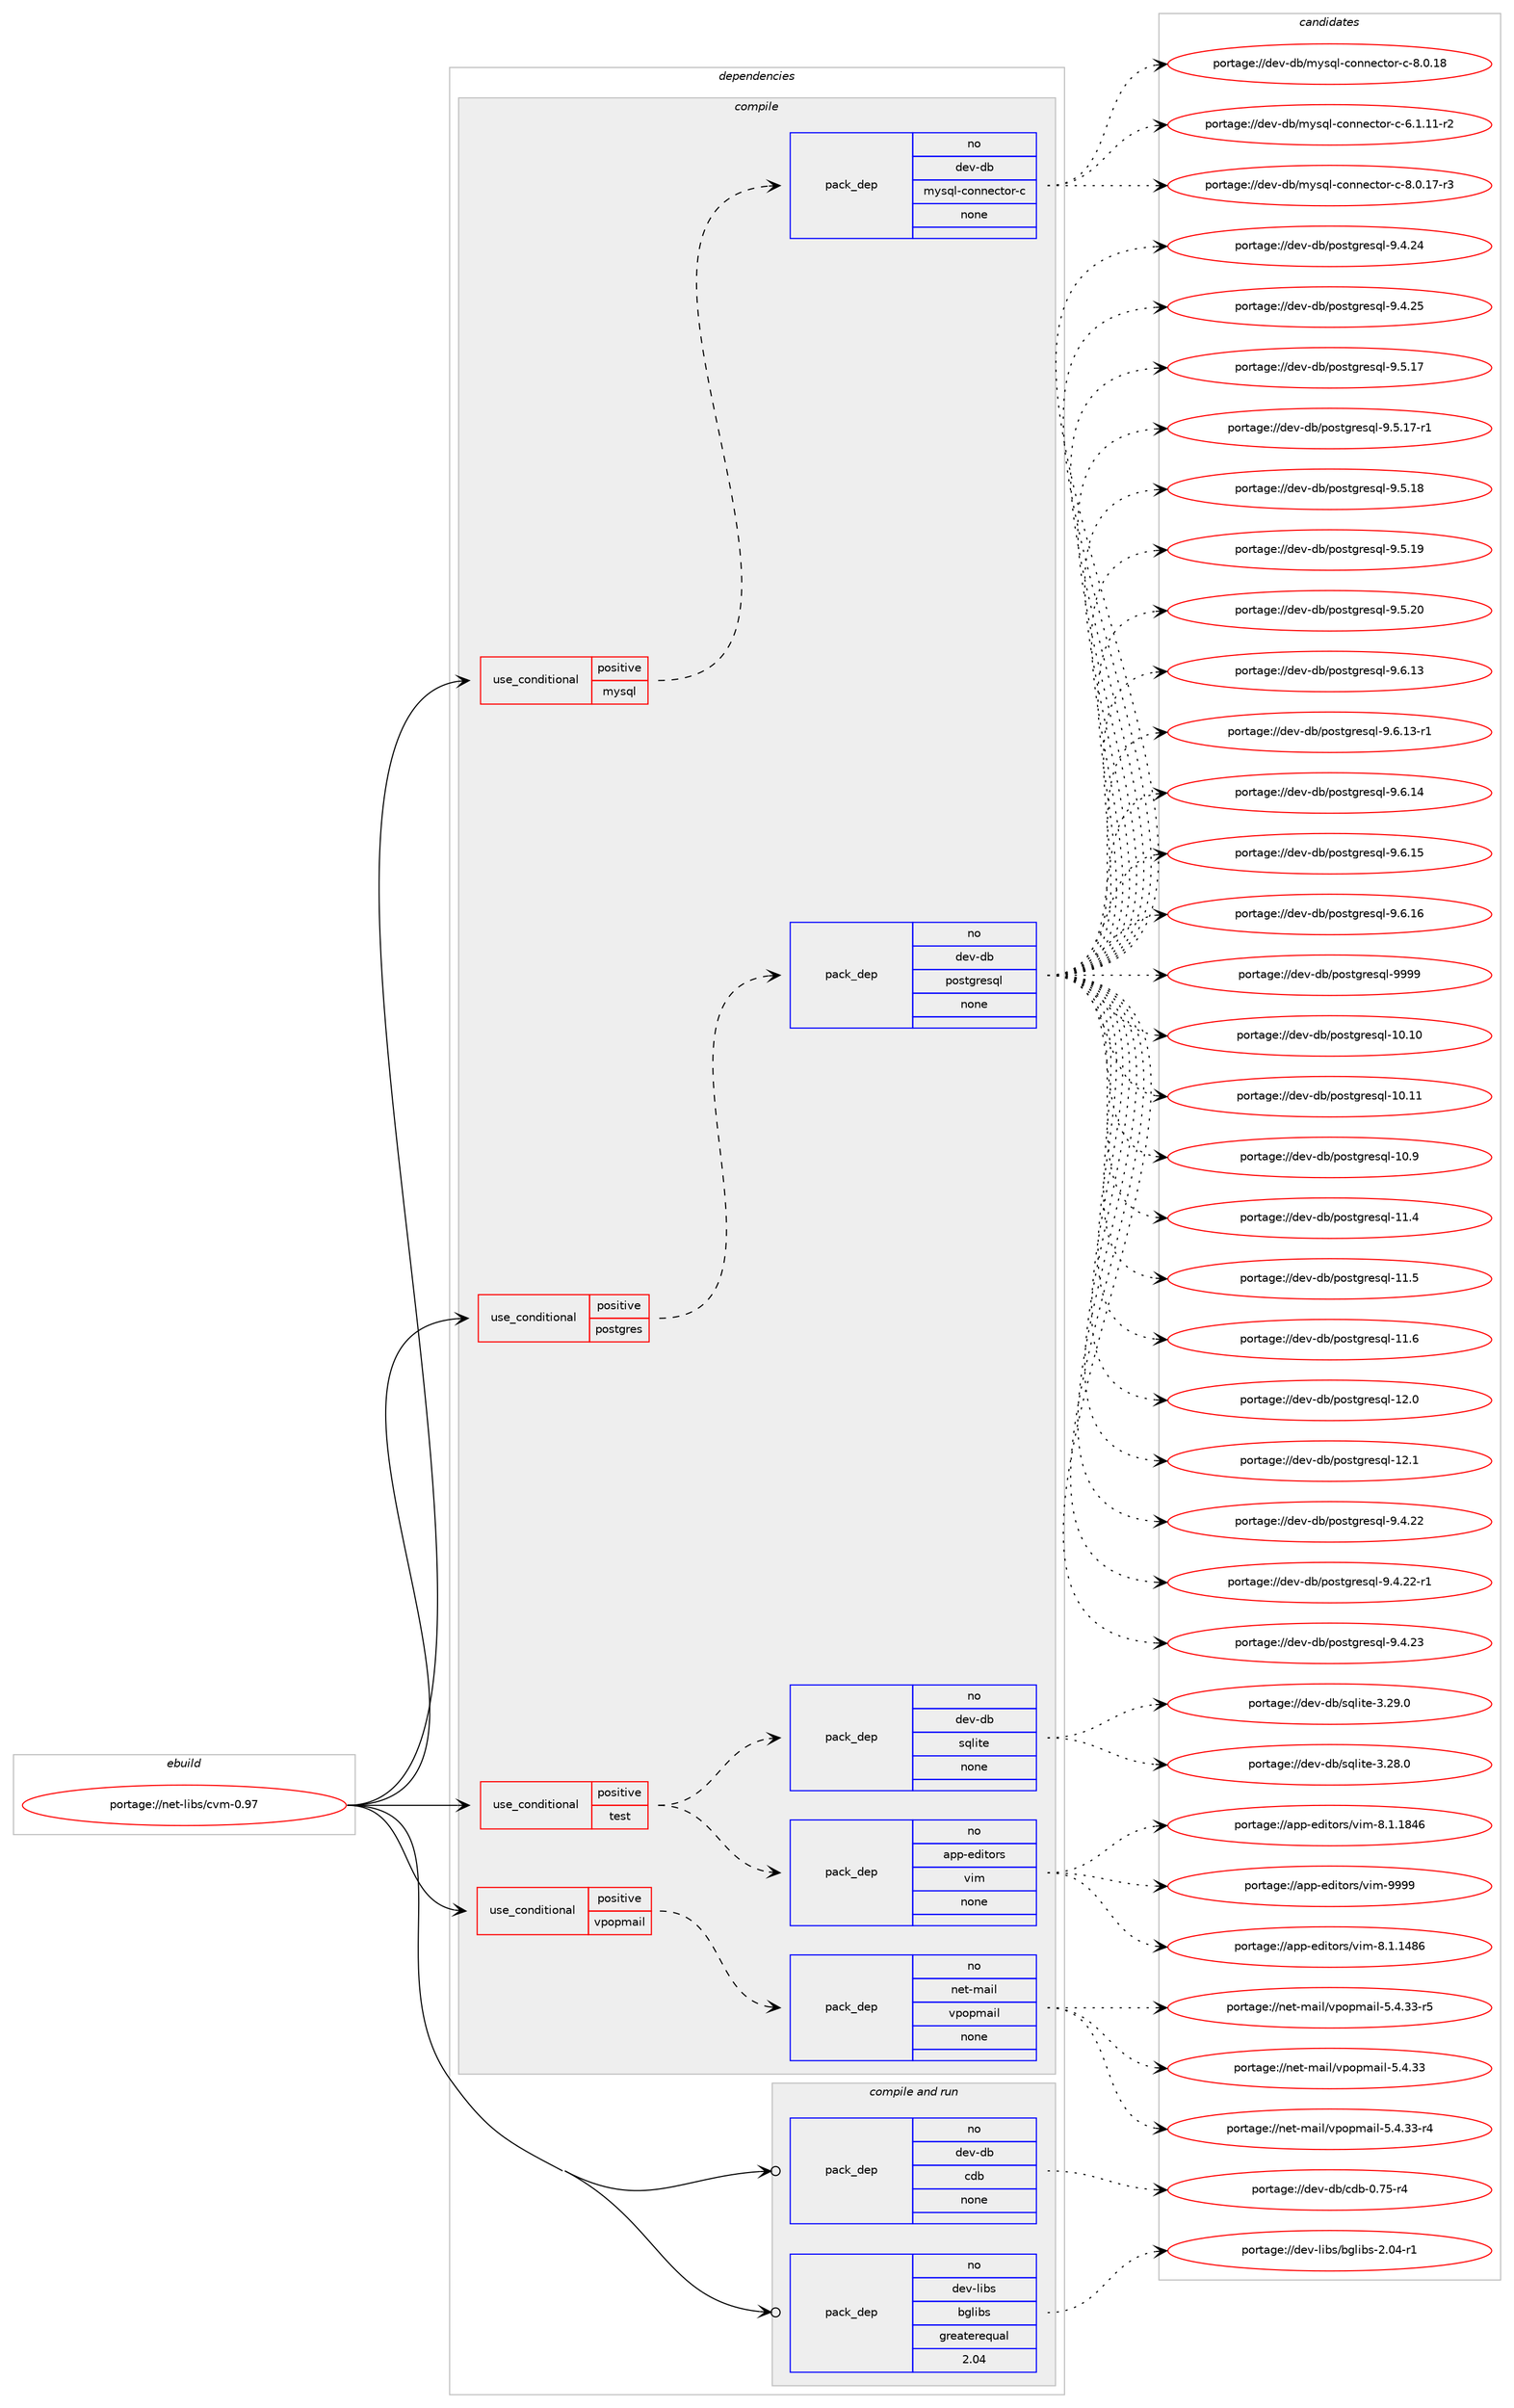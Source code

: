 digraph prolog {

# *************
# Graph options
# *************

newrank=true;
concentrate=true;
compound=true;
graph [rankdir=LR,fontname=Helvetica,fontsize=10,ranksep=1.5];#, ranksep=2.5, nodesep=0.2];
edge  [arrowhead=vee];
node  [fontname=Helvetica,fontsize=10];

# **********
# The ebuild
# **********

subgraph cluster_leftcol {
color=gray;
rank=same;
label=<<i>ebuild</i>>;
id [label="portage://net-libs/cvm-0.97", color=red, width=4, href="../net-libs/cvm-0.97.svg"];
}

# ****************
# The dependencies
# ****************

subgraph cluster_midcol {
color=gray;
label=<<i>dependencies</i>>;
subgraph cluster_compile {
fillcolor="#eeeeee";
style=filled;
label=<<i>compile</i>>;
subgraph cond89638 {
dependency358176 [label=<<TABLE BORDER="0" CELLBORDER="1" CELLSPACING="0" CELLPADDING="4"><TR><TD ROWSPAN="3" CELLPADDING="10">use_conditional</TD></TR><TR><TD>positive</TD></TR><TR><TD>mysql</TD></TR></TABLE>>, shape=none, color=red];
subgraph pack262624 {
dependency358177 [label=<<TABLE BORDER="0" CELLBORDER="1" CELLSPACING="0" CELLPADDING="4" WIDTH="220"><TR><TD ROWSPAN="6" CELLPADDING="30">pack_dep</TD></TR><TR><TD WIDTH="110">no</TD></TR><TR><TD>dev-db</TD></TR><TR><TD>mysql-connector-c</TD></TR><TR><TD>none</TD></TR><TR><TD></TD></TR></TABLE>>, shape=none, color=blue];
}
dependency358176:e -> dependency358177:w [weight=20,style="dashed",arrowhead="vee"];
}
id:e -> dependency358176:w [weight=20,style="solid",arrowhead="vee"];
subgraph cond89639 {
dependency358178 [label=<<TABLE BORDER="0" CELLBORDER="1" CELLSPACING="0" CELLPADDING="4"><TR><TD ROWSPAN="3" CELLPADDING="10">use_conditional</TD></TR><TR><TD>positive</TD></TR><TR><TD>postgres</TD></TR></TABLE>>, shape=none, color=red];
subgraph pack262625 {
dependency358179 [label=<<TABLE BORDER="0" CELLBORDER="1" CELLSPACING="0" CELLPADDING="4" WIDTH="220"><TR><TD ROWSPAN="6" CELLPADDING="30">pack_dep</TD></TR><TR><TD WIDTH="110">no</TD></TR><TR><TD>dev-db</TD></TR><TR><TD>postgresql</TD></TR><TR><TD>none</TD></TR><TR><TD></TD></TR></TABLE>>, shape=none, color=blue];
}
dependency358178:e -> dependency358179:w [weight=20,style="dashed",arrowhead="vee"];
}
id:e -> dependency358178:w [weight=20,style="solid",arrowhead="vee"];
subgraph cond89640 {
dependency358180 [label=<<TABLE BORDER="0" CELLBORDER="1" CELLSPACING="0" CELLPADDING="4"><TR><TD ROWSPAN="3" CELLPADDING="10">use_conditional</TD></TR><TR><TD>positive</TD></TR><TR><TD>test</TD></TR></TABLE>>, shape=none, color=red];
subgraph pack262626 {
dependency358181 [label=<<TABLE BORDER="0" CELLBORDER="1" CELLSPACING="0" CELLPADDING="4" WIDTH="220"><TR><TD ROWSPAN="6" CELLPADDING="30">pack_dep</TD></TR><TR><TD WIDTH="110">no</TD></TR><TR><TD>app-editors</TD></TR><TR><TD>vim</TD></TR><TR><TD>none</TD></TR><TR><TD></TD></TR></TABLE>>, shape=none, color=blue];
}
dependency358180:e -> dependency358181:w [weight=20,style="dashed",arrowhead="vee"];
subgraph pack262627 {
dependency358182 [label=<<TABLE BORDER="0" CELLBORDER="1" CELLSPACING="0" CELLPADDING="4" WIDTH="220"><TR><TD ROWSPAN="6" CELLPADDING="30">pack_dep</TD></TR><TR><TD WIDTH="110">no</TD></TR><TR><TD>dev-db</TD></TR><TR><TD>sqlite</TD></TR><TR><TD>none</TD></TR><TR><TD></TD></TR></TABLE>>, shape=none, color=blue];
}
dependency358180:e -> dependency358182:w [weight=20,style="dashed",arrowhead="vee"];
}
id:e -> dependency358180:w [weight=20,style="solid",arrowhead="vee"];
subgraph cond89641 {
dependency358183 [label=<<TABLE BORDER="0" CELLBORDER="1" CELLSPACING="0" CELLPADDING="4"><TR><TD ROWSPAN="3" CELLPADDING="10">use_conditional</TD></TR><TR><TD>positive</TD></TR><TR><TD>vpopmail</TD></TR></TABLE>>, shape=none, color=red];
subgraph pack262628 {
dependency358184 [label=<<TABLE BORDER="0" CELLBORDER="1" CELLSPACING="0" CELLPADDING="4" WIDTH="220"><TR><TD ROWSPAN="6" CELLPADDING="30">pack_dep</TD></TR><TR><TD WIDTH="110">no</TD></TR><TR><TD>net-mail</TD></TR><TR><TD>vpopmail</TD></TR><TR><TD>none</TD></TR><TR><TD></TD></TR></TABLE>>, shape=none, color=blue];
}
dependency358183:e -> dependency358184:w [weight=20,style="dashed",arrowhead="vee"];
}
id:e -> dependency358183:w [weight=20,style="solid",arrowhead="vee"];
}
subgraph cluster_compileandrun {
fillcolor="#eeeeee";
style=filled;
label=<<i>compile and run</i>>;
subgraph pack262629 {
dependency358185 [label=<<TABLE BORDER="0" CELLBORDER="1" CELLSPACING="0" CELLPADDING="4" WIDTH="220"><TR><TD ROWSPAN="6" CELLPADDING="30">pack_dep</TD></TR><TR><TD WIDTH="110">no</TD></TR><TR><TD>dev-db</TD></TR><TR><TD>cdb</TD></TR><TR><TD>none</TD></TR><TR><TD></TD></TR></TABLE>>, shape=none, color=blue];
}
id:e -> dependency358185:w [weight=20,style="solid",arrowhead="odotvee"];
subgraph pack262630 {
dependency358186 [label=<<TABLE BORDER="0" CELLBORDER="1" CELLSPACING="0" CELLPADDING="4" WIDTH="220"><TR><TD ROWSPAN="6" CELLPADDING="30">pack_dep</TD></TR><TR><TD WIDTH="110">no</TD></TR><TR><TD>dev-libs</TD></TR><TR><TD>bglibs</TD></TR><TR><TD>greaterequal</TD></TR><TR><TD>2.04</TD></TR></TABLE>>, shape=none, color=blue];
}
id:e -> dependency358186:w [weight=20,style="solid",arrowhead="odotvee"];
}
subgraph cluster_run {
fillcolor="#eeeeee";
style=filled;
label=<<i>run</i>>;
}
}

# **************
# The candidates
# **************

subgraph cluster_choices {
rank=same;
color=gray;
label=<<i>candidates</i>>;

subgraph choice262624 {
color=black;
nodesep=1;
choiceportage1001011184510098471091211151131084599111110110101991161111144599455446494649494511450 [label="portage://dev-db/mysql-connector-c-6.1.11-r2", color=red, width=4,href="../dev-db/mysql-connector-c-6.1.11-r2.svg"];
choiceportage1001011184510098471091211151131084599111110110101991161111144599455646484649554511451 [label="portage://dev-db/mysql-connector-c-8.0.17-r3", color=red, width=4,href="../dev-db/mysql-connector-c-8.0.17-r3.svg"];
choiceportage100101118451009847109121115113108459911111011010199116111114459945564648464956 [label="portage://dev-db/mysql-connector-c-8.0.18", color=red, width=4,href="../dev-db/mysql-connector-c-8.0.18.svg"];
dependency358177:e -> choiceportage1001011184510098471091211151131084599111110110101991161111144599455446494649494511450:w [style=dotted,weight="100"];
dependency358177:e -> choiceportage1001011184510098471091211151131084599111110110101991161111144599455646484649554511451:w [style=dotted,weight="100"];
dependency358177:e -> choiceportage100101118451009847109121115113108459911111011010199116111114459945564648464956:w [style=dotted,weight="100"];
}
subgraph choice262625 {
color=black;
nodesep=1;
choiceportage100101118451009847112111115116103114101115113108454948464948 [label="portage://dev-db/postgresql-10.10", color=red, width=4,href="../dev-db/postgresql-10.10.svg"];
choiceportage100101118451009847112111115116103114101115113108454948464949 [label="portage://dev-db/postgresql-10.11", color=red, width=4,href="../dev-db/postgresql-10.11.svg"];
choiceportage1001011184510098471121111151161031141011151131084549484657 [label="portage://dev-db/postgresql-10.9", color=red, width=4,href="../dev-db/postgresql-10.9.svg"];
choiceportage1001011184510098471121111151161031141011151131084549494652 [label="portage://dev-db/postgresql-11.4", color=red, width=4,href="../dev-db/postgresql-11.4.svg"];
choiceportage1001011184510098471121111151161031141011151131084549494653 [label="portage://dev-db/postgresql-11.5", color=red, width=4,href="../dev-db/postgresql-11.5.svg"];
choiceportage1001011184510098471121111151161031141011151131084549494654 [label="portage://dev-db/postgresql-11.6", color=red, width=4,href="../dev-db/postgresql-11.6.svg"];
choiceportage1001011184510098471121111151161031141011151131084549504648 [label="portage://dev-db/postgresql-12.0", color=red, width=4,href="../dev-db/postgresql-12.0.svg"];
choiceportage1001011184510098471121111151161031141011151131084549504649 [label="portage://dev-db/postgresql-12.1", color=red, width=4,href="../dev-db/postgresql-12.1.svg"];
choiceportage10010111845100984711211111511610311410111511310845574652465050 [label="portage://dev-db/postgresql-9.4.22", color=red, width=4,href="../dev-db/postgresql-9.4.22.svg"];
choiceportage100101118451009847112111115116103114101115113108455746524650504511449 [label="portage://dev-db/postgresql-9.4.22-r1", color=red, width=4,href="../dev-db/postgresql-9.4.22-r1.svg"];
choiceportage10010111845100984711211111511610311410111511310845574652465051 [label="portage://dev-db/postgresql-9.4.23", color=red, width=4,href="../dev-db/postgresql-9.4.23.svg"];
choiceportage10010111845100984711211111511610311410111511310845574652465052 [label="portage://dev-db/postgresql-9.4.24", color=red, width=4,href="../dev-db/postgresql-9.4.24.svg"];
choiceportage10010111845100984711211111511610311410111511310845574652465053 [label="portage://dev-db/postgresql-9.4.25", color=red, width=4,href="../dev-db/postgresql-9.4.25.svg"];
choiceportage10010111845100984711211111511610311410111511310845574653464955 [label="portage://dev-db/postgresql-9.5.17", color=red, width=4,href="../dev-db/postgresql-9.5.17.svg"];
choiceportage100101118451009847112111115116103114101115113108455746534649554511449 [label="portage://dev-db/postgresql-9.5.17-r1", color=red, width=4,href="../dev-db/postgresql-9.5.17-r1.svg"];
choiceportage10010111845100984711211111511610311410111511310845574653464956 [label="portage://dev-db/postgresql-9.5.18", color=red, width=4,href="../dev-db/postgresql-9.5.18.svg"];
choiceportage10010111845100984711211111511610311410111511310845574653464957 [label="portage://dev-db/postgresql-9.5.19", color=red, width=4,href="../dev-db/postgresql-9.5.19.svg"];
choiceportage10010111845100984711211111511610311410111511310845574653465048 [label="portage://dev-db/postgresql-9.5.20", color=red, width=4,href="../dev-db/postgresql-9.5.20.svg"];
choiceportage10010111845100984711211111511610311410111511310845574654464951 [label="portage://dev-db/postgresql-9.6.13", color=red, width=4,href="../dev-db/postgresql-9.6.13.svg"];
choiceportage100101118451009847112111115116103114101115113108455746544649514511449 [label="portage://dev-db/postgresql-9.6.13-r1", color=red, width=4,href="../dev-db/postgresql-9.6.13-r1.svg"];
choiceportage10010111845100984711211111511610311410111511310845574654464952 [label="portage://dev-db/postgresql-9.6.14", color=red, width=4,href="../dev-db/postgresql-9.6.14.svg"];
choiceportage10010111845100984711211111511610311410111511310845574654464953 [label="portage://dev-db/postgresql-9.6.15", color=red, width=4,href="../dev-db/postgresql-9.6.15.svg"];
choiceportage10010111845100984711211111511610311410111511310845574654464954 [label="portage://dev-db/postgresql-9.6.16", color=red, width=4,href="../dev-db/postgresql-9.6.16.svg"];
choiceportage1001011184510098471121111151161031141011151131084557575757 [label="portage://dev-db/postgresql-9999", color=red, width=4,href="../dev-db/postgresql-9999.svg"];
dependency358179:e -> choiceportage100101118451009847112111115116103114101115113108454948464948:w [style=dotted,weight="100"];
dependency358179:e -> choiceportage100101118451009847112111115116103114101115113108454948464949:w [style=dotted,weight="100"];
dependency358179:e -> choiceportage1001011184510098471121111151161031141011151131084549484657:w [style=dotted,weight="100"];
dependency358179:e -> choiceportage1001011184510098471121111151161031141011151131084549494652:w [style=dotted,weight="100"];
dependency358179:e -> choiceportage1001011184510098471121111151161031141011151131084549494653:w [style=dotted,weight="100"];
dependency358179:e -> choiceportage1001011184510098471121111151161031141011151131084549494654:w [style=dotted,weight="100"];
dependency358179:e -> choiceportage1001011184510098471121111151161031141011151131084549504648:w [style=dotted,weight="100"];
dependency358179:e -> choiceportage1001011184510098471121111151161031141011151131084549504649:w [style=dotted,weight="100"];
dependency358179:e -> choiceportage10010111845100984711211111511610311410111511310845574652465050:w [style=dotted,weight="100"];
dependency358179:e -> choiceportage100101118451009847112111115116103114101115113108455746524650504511449:w [style=dotted,weight="100"];
dependency358179:e -> choiceportage10010111845100984711211111511610311410111511310845574652465051:w [style=dotted,weight="100"];
dependency358179:e -> choiceportage10010111845100984711211111511610311410111511310845574652465052:w [style=dotted,weight="100"];
dependency358179:e -> choiceportage10010111845100984711211111511610311410111511310845574652465053:w [style=dotted,weight="100"];
dependency358179:e -> choiceportage10010111845100984711211111511610311410111511310845574653464955:w [style=dotted,weight="100"];
dependency358179:e -> choiceportage100101118451009847112111115116103114101115113108455746534649554511449:w [style=dotted,weight="100"];
dependency358179:e -> choiceportage10010111845100984711211111511610311410111511310845574653464956:w [style=dotted,weight="100"];
dependency358179:e -> choiceportage10010111845100984711211111511610311410111511310845574653464957:w [style=dotted,weight="100"];
dependency358179:e -> choiceportage10010111845100984711211111511610311410111511310845574653465048:w [style=dotted,weight="100"];
dependency358179:e -> choiceportage10010111845100984711211111511610311410111511310845574654464951:w [style=dotted,weight="100"];
dependency358179:e -> choiceportage100101118451009847112111115116103114101115113108455746544649514511449:w [style=dotted,weight="100"];
dependency358179:e -> choiceportage10010111845100984711211111511610311410111511310845574654464952:w [style=dotted,weight="100"];
dependency358179:e -> choiceportage10010111845100984711211111511610311410111511310845574654464953:w [style=dotted,weight="100"];
dependency358179:e -> choiceportage10010111845100984711211111511610311410111511310845574654464954:w [style=dotted,weight="100"];
dependency358179:e -> choiceportage1001011184510098471121111151161031141011151131084557575757:w [style=dotted,weight="100"];
}
subgraph choice262626 {
color=black;
nodesep=1;
choiceportage971121124510110010511611111411547118105109455646494649525654 [label="portage://app-editors/vim-8.1.1486", color=red, width=4,href="../app-editors/vim-8.1.1486.svg"];
choiceportage971121124510110010511611111411547118105109455646494649565254 [label="portage://app-editors/vim-8.1.1846", color=red, width=4,href="../app-editors/vim-8.1.1846.svg"];
choiceportage9711211245101100105116111114115471181051094557575757 [label="portage://app-editors/vim-9999", color=red, width=4,href="../app-editors/vim-9999.svg"];
dependency358181:e -> choiceportage971121124510110010511611111411547118105109455646494649525654:w [style=dotted,weight="100"];
dependency358181:e -> choiceportage971121124510110010511611111411547118105109455646494649565254:w [style=dotted,weight="100"];
dependency358181:e -> choiceportage9711211245101100105116111114115471181051094557575757:w [style=dotted,weight="100"];
}
subgraph choice262627 {
color=black;
nodesep=1;
choiceportage10010111845100984711511310810511610145514650564648 [label="portage://dev-db/sqlite-3.28.0", color=red, width=4,href="../dev-db/sqlite-3.28.0.svg"];
choiceportage10010111845100984711511310810511610145514650574648 [label="portage://dev-db/sqlite-3.29.0", color=red, width=4,href="../dev-db/sqlite-3.29.0.svg"];
dependency358182:e -> choiceportage10010111845100984711511310810511610145514650564648:w [style=dotted,weight="100"];
dependency358182:e -> choiceportage10010111845100984711511310810511610145514650574648:w [style=dotted,weight="100"];
}
subgraph choice262628 {
color=black;
nodesep=1;
choiceportage1101011164510997105108471181121111121099710510845534652465151 [label="portage://net-mail/vpopmail-5.4.33", color=red, width=4,href="../net-mail/vpopmail-5.4.33.svg"];
choiceportage11010111645109971051084711811211111210997105108455346524651514511452 [label="portage://net-mail/vpopmail-5.4.33-r4", color=red, width=4,href="../net-mail/vpopmail-5.4.33-r4.svg"];
choiceportage11010111645109971051084711811211111210997105108455346524651514511453 [label="portage://net-mail/vpopmail-5.4.33-r5", color=red, width=4,href="../net-mail/vpopmail-5.4.33-r5.svg"];
dependency358184:e -> choiceportage1101011164510997105108471181121111121099710510845534652465151:w [style=dotted,weight="100"];
dependency358184:e -> choiceportage11010111645109971051084711811211111210997105108455346524651514511452:w [style=dotted,weight="100"];
dependency358184:e -> choiceportage11010111645109971051084711811211111210997105108455346524651514511453:w [style=dotted,weight="100"];
}
subgraph choice262629 {
color=black;
nodesep=1;
choiceportage100101118451009847991009845484655534511452 [label="portage://dev-db/cdb-0.75-r4", color=red, width=4,href="../dev-db/cdb-0.75-r4.svg"];
dependency358185:e -> choiceportage100101118451009847991009845484655534511452:w [style=dotted,weight="100"];
}
subgraph choice262630 {
color=black;
nodesep=1;
choiceportage100101118451081059811547981031081059811545504648524511449 [label="portage://dev-libs/bglibs-2.04-r1", color=red, width=4,href="../dev-libs/bglibs-2.04-r1.svg"];
dependency358186:e -> choiceportage100101118451081059811547981031081059811545504648524511449:w [style=dotted,weight="100"];
}
}

}
